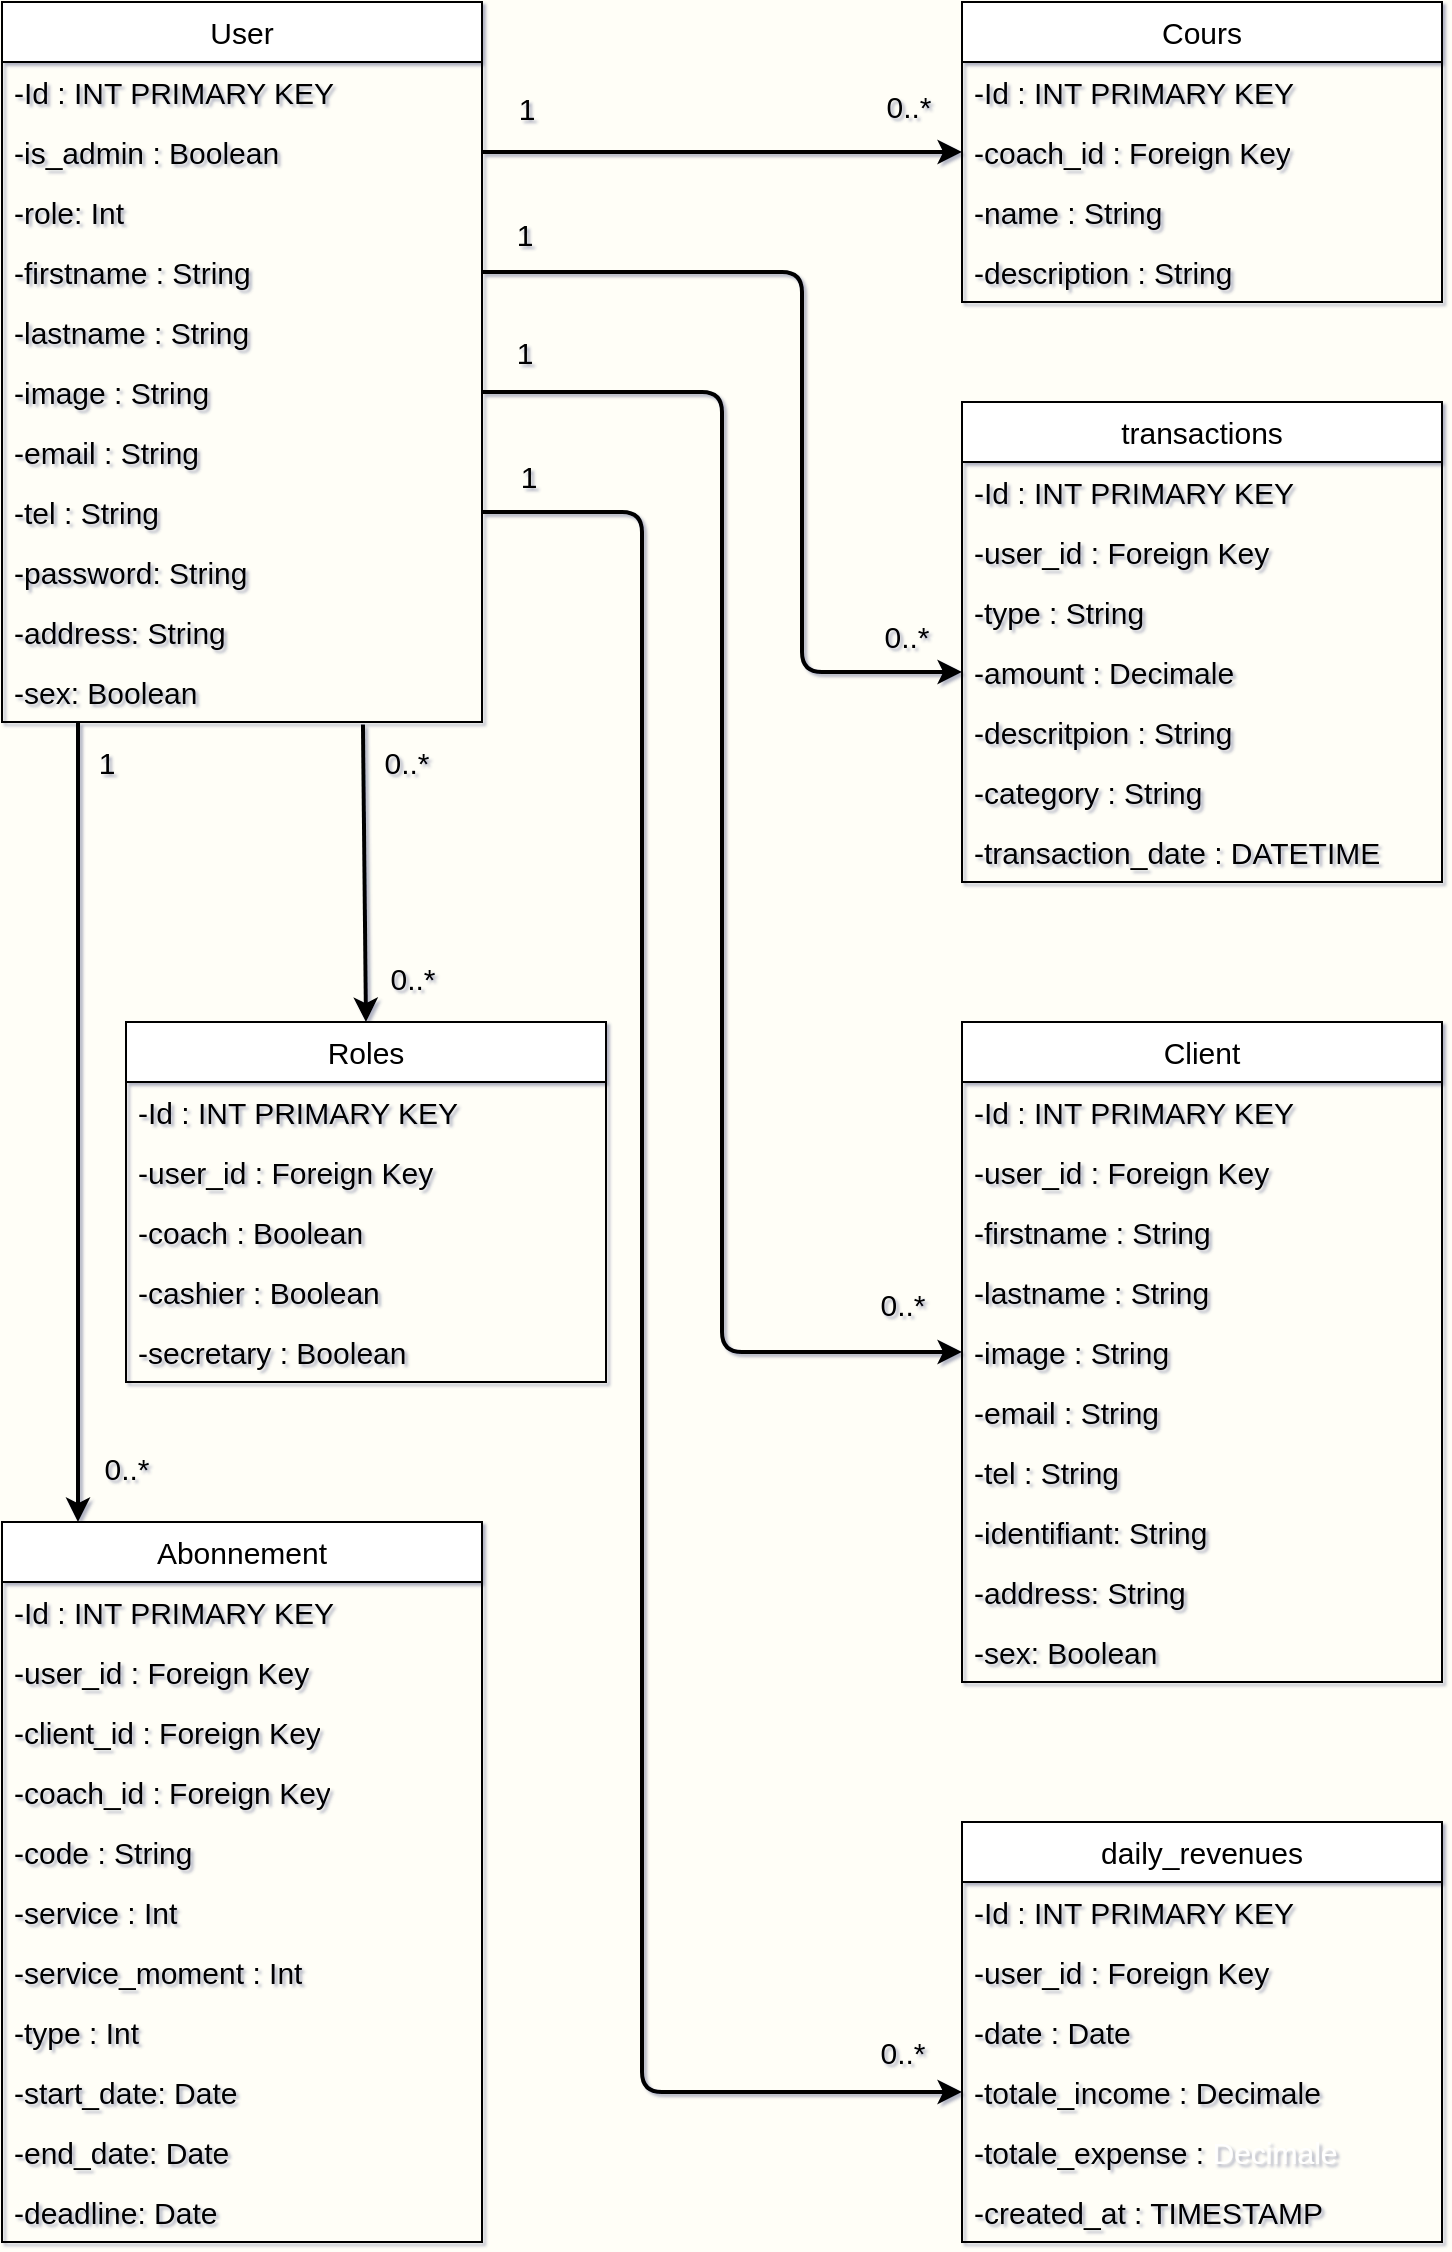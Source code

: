 <mxfile>
    <diagram id="Ua_fo4zepguwgVQzOqKs" name="Page-1">
        <mxGraphModel dx="878" dy="907" grid="0" gridSize="10" guides="1" tooltips="1" connect="1" arrows="1" fold="1" page="1" pageScale="1" pageWidth="827" pageHeight="1169" background="#FFFEF7" math="0" shadow="1">
            <root>
                <mxCell id="0"/>
                <mxCell id="1" parent="0"/>
                <mxCell id="78" style="edgeStyle=none;html=1;entryX=0.5;entryY=0;entryDx=0;entryDy=0;strokeWidth=2;" parent="1" edge="1">
                    <mxGeometry relative="1" as="geometry">
                        <mxPoint x="78.0" y="400.0" as="sourcePoint"/>
                        <mxPoint x="78.0" y="800" as="targetPoint"/>
                    </mxGeometry>
                </mxCell>
                <mxCell id="104" style="edgeStyle=none;html=1;entryX=0.5;entryY=0;entryDx=0;entryDy=0;exitX=0.752;exitY=1.041;exitDx=0;exitDy=0;exitPerimeter=0;strokeWidth=2;" edge="1" parent="1" source="22" target="97">
                    <mxGeometry relative="1" as="geometry">
                        <mxPoint x="224" y="402" as="sourcePoint"/>
                    </mxGeometry>
                </mxCell>
                <mxCell id="3" value="User" style="swimlane;fontStyle=0;childLayout=stackLayout;horizontal=1;startSize=30;horizontalStack=0;resizeParent=1;resizeParentMax=0;resizeLast=0;collapsible=1;marginBottom=0;whiteSpace=wrap;html=1;fontSize=15;" parent="1" vertex="1">
                    <mxGeometry x="40" y="40" width="240" height="360" as="geometry"/>
                </mxCell>
                <mxCell id="4" value="-Id : INT PRIMARY KEY" style="text;strokeColor=none;fillColor=none;align=left;verticalAlign=middle;spacingLeft=4;spacingRight=4;overflow=hidden;points=[[0,0.5],[1,0.5]];portConstraint=eastwest;rotatable=0;whiteSpace=wrap;html=1;fontSize=15;" parent="3" vertex="1">
                    <mxGeometry y="30" width="240" height="30" as="geometry"/>
                </mxCell>
                <mxCell id="11" value="&lt;span style=&quot;color: rgb(0, 0, 0);&quot;&gt;-is_admin : Boolean&lt;/span&gt;" style="text;strokeColor=none;fillColor=none;align=left;verticalAlign=middle;spacingLeft=4;spacingRight=4;overflow=hidden;points=[[0,0.5],[1,0.5]];portConstraint=eastwest;rotatable=0;whiteSpace=wrap;html=1;fontSize=15;" parent="3" vertex="1">
                    <mxGeometry y="60" width="240" height="30" as="geometry"/>
                </mxCell>
                <mxCell id="36" value="&lt;span style=&quot;color: rgb(0, 0, 0);&quot;&gt;-role: Int&lt;/span&gt;" style="text;strokeColor=none;fillColor=none;align=left;verticalAlign=middle;spacingLeft=4;spacingRight=4;overflow=hidden;points=[[0,0.5],[1,0.5]];portConstraint=eastwest;rotatable=0;whiteSpace=wrap;html=1;fontSize=15;" parent="3" vertex="1">
                    <mxGeometry y="90" width="240" height="30" as="geometry"/>
                </mxCell>
                <mxCell id="6" value="-firstname : String" style="text;strokeColor=none;fillColor=none;align=left;verticalAlign=middle;spacingLeft=4;spacingRight=4;overflow=hidden;points=[[0,0.5],[1,0.5]];portConstraint=eastwest;rotatable=0;whiteSpace=wrap;html=1;fontSize=15;" parent="3" vertex="1">
                    <mxGeometry y="120" width="240" height="30" as="geometry"/>
                </mxCell>
                <mxCell id="7" value="&lt;span style=&quot;color: rgb(0, 0, 0);&quot;&gt;-lastname : String&lt;/span&gt;" style="text;strokeColor=none;fillColor=none;align=left;verticalAlign=middle;spacingLeft=4;spacingRight=4;overflow=hidden;points=[[0,0.5],[1,0.5]];portConstraint=eastwest;rotatable=0;whiteSpace=wrap;html=1;fontSize=15;" parent="3" vertex="1">
                    <mxGeometry y="150" width="240" height="30" as="geometry"/>
                </mxCell>
                <mxCell id="24" value="&lt;span style=&quot;color: rgb(0, 0, 0);&quot;&gt;-image : String&lt;/span&gt;" style="text;strokeColor=none;fillColor=none;align=left;verticalAlign=middle;spacingLeft=4;spacingRight=4;overflow=hidden;points=[[0,0.5],[1,0.5]];portConstraint=eastwest;rotatable=0;whiteSpace=wrap;html=1;fontSize=15;" parent="3" vertex="1">
                    <mxGeometry y="180" width="240" height="30" as="geometry"/>
                </mxCell>
                <mxCell id="8" value="&lt;span style=&quot;color: rgb(0, 0, 0);&quot;&gt;-email : String&lt;/span&gt;" style="text;strokeColor=none;fillColor=none;align=left;verticalAlign=middle;spacingLeft=4;spacingRight=4;overflow=hidden;points=[[0,0.5],[1,0.5]];portConstraint=eastwest;rotatable=0;whiteSpace=wrap;html=1;fontSize=15;" parent="3" vertex="1">
                    <mxGeometry y="210" width="240" height="30" as="geometry"/>
                </mxCell>
                <mxCell id="9" value="&lt;span style=&quot;color: rgb(0, 0, 0);&quot;&gt;-tel : String&lt;/span&gt;" style="text;strokeColor=none;fillColor=none;align=left;verticalAlign=middle;spacingLeft=4;spacingRight=4;overflow=hidden;points=[[0,0.5],[1,0.5]];portConstraint=eastwest;rotatable=0;whiteSpace=wrap;html=1;fontSize=15;" parent="3" vertex="1">
                    <mxGeometry y="240" width="240" height="30" as="geometry"/>
                </mxCell>
                <mxCell id="10" value="&lt;span style=&quot;color: rgb(0, 0, 0);&quot;&gt;-password: String&lt;/span&gt;" style="text;strokeColor=none;fillColor=none;align=left;verticalAlign=middle;spacingLeft=4;spacingRight=4;overflow=hidden;points=[[0,0.5],[1,0.5]];portConstraint=eastwest;rotatable=0;whiteSpace=wrap;html=1;fontSize=15;" parent="3" vertex="1">
                    <mxGeometry y="270" width="240" height="30" as="geometry"/>
                </mxCell>
                <mxCell id="12" value="&lt;span style=&quot;color: rgb(0, 0, 0);&quot;&gt;-address: String&lt;/span&gt;" style="text;strokeColor=none;fillColor=none;align=left;verticalAlign=middle;spacingLeft=4;spacingRight=4;overflow=hidden;points=[[0,0.5],[1,0.5]];portConstraint=eastwest;rotatable=0;whiteSpace=wrap;html=1;fontSize=15;" parent="3" vertex="1">
                    <mxGeometry y="300" width="240" height="30" as="geometry"/>
                </mxCell>
                <mxCell id="22" value="&lt;span style=&quot;color: rgb(0, 0, 0);&quot;&gt;-sex: Boolean&lt;/span&gt;" style="text;strokeColor=none;fillColor=none;align=left;verticalAlign=middle;spacingLeft=4;spacingRight=4;overflow=hidden;points=[[0,0.5],[1,0.5]];portConstraint=eastwest;rotatable=0;whiteSpace=wrap;html=1;fontSize=15;" parent="3" vertex="1">
                    <mxGeometry y="330" width="240" height="30" as="geometry"/>
                </mxCell>
                <mxCell id="13" value="Client" style="swimlane;fontStyle=0;childLayout=stackLayout;horizontal=1;startSize=30;horizontalStack=0;resizeParent=1;resizeParentMax=0;resizeLast=0;collapsible=1;marginBottom=0;whiteSpace=wrap;html=1;fontSize=15;" parent="1" vertex="1">
                    <mxGeometry x="520" y="550" width="240" height="330" as="geometry"/>
                </mxCell>
                <mxCell id="14" value="-Id : INT PRIMARY KEY" style="text;strokeColor=none;fillColor=none;align=left;verticalAlign=middle;spacingLeft=4;spacingRight=4;overflow=hidden;points=[[0,0.5],[1,0.5]];portConstraint=eastwest;rotatable=0;whiteSpace=wrap;html=1;fontSize=15;" parent="13" vertex="1">
                    <mxGeometry y="30" width="240" height="30" as="geometry"/>
                </mxCell>
                <mxCell id="77" value="-user_id : Foreign Key" style="text;strokeColor=none;fillColor=none;align=left;verticalAlign=middle;spacingLeft=4;spacingRight=4;overflow=hidden;points=[[0,0.5],[1,0.5]];portConstraint=eastwest;rotatable=0;whiteSpace=wrap;html=1;fontSize=15;" parent="13" vertex="1">
                    <mxGeometry y="60" width="240" height="30" as="geometry"/>
                </mxCell>
                <mxCell id="16" value="-firstname : String" style="text;strokeColor=none;fillColor=none;align=left;verticalAlign=middle;spacingLeft=4;spacingRight=4;overflow=hidden;points=[[0,0.5],[1,0.5]];portConstraint=eastwest;rotatable=0;whiteSpace=wrap;html=1;fontSize=15;" parent="13" vertex="1">
                    <mxGeometry y="90" width="240" height="30" as="geometry"/>
                </mxCell>
                <mxCell id="17" value="&lt;span style=&quot;color: rgb(0, 0, 0);&quot;&gt;-lastname : String&lt;/span&gt;" style="text;strokeColor=none;fillColor=none;align=left;verticalAlign=middle;spacingLeft=4;spacingRight=4;overflow=hidden;points=[[0,0.5],[1,0.5]];portConstraint=eastwest;rotatable=0;whiteSpace=wrap;html=1;fontSize=15;" parent="13" vertex="1">
                    <mxGeometry y="120" width="240" height="30" as="geometry"/>
                </mxCell>
                <mxCell id="25" value="&lt;span style=&quot;color: rgb(0, 0, 0);&quot;&gt;-image : String&lt;/span&gt;" style="text;strokeColor=none;fillColor=none;align=left;verticalAlign=middle;spacingLeft=4;spacingRight=4;overflow=hidden;points=[[0,0.5],[1,0.5]];portConstraint=eastwest;rotatable=0;whiteSpace=wrap;html=1;fontSize=15;" parent="13" vertex="1">
                    <mxGeometry y="150" width="240" height="30" as="geometry"/>
                </mxCell>
                <mxCell id="18" value="&lt;span style=&quot;color: rgb(0, 0, 0);&quot;&gt;-email : String&lt;/span&gt;" style="text;strokeColor=none;fillColor=none;align=left;verticalAlign=middle;spacingLeft=4;spacingRight=4;overflow=hidden;points=[[0,0.5],[1,0.5]];portConstraint=eastwest;rotatable=0;whiteSpace=wrap;html=1;fontSize=15;" parent="13" vertex="1">
                    <mxGeometry y="180" width="240" height="30" as="geometry"/>
                </mxCell>
                <mxCell id="19" value="&lt;span style=&quot;color: rgb(0, 0, 0);&quot;&gt;-tel : String&lt;/span&gt;" style="text;strokeColor=none;fillColor=none;align=left;verticalAlign=middle;spacingLeft=4;spacingRight=4;overflow=hidden;points=[[0,0.5],[1,0.5]];portConstraint=eastwest;rotatable=0;whiteSpace=wrap;html=1;fontSize=15;" parent="13" vertex="1">
                    <mxGeometry y="210" width="240" height="30" as="geometry"/>
                </mxCell>
                <mxCell id="20" value="&lt;span style=&quot;color: rgb(0, 0, 0);&quot;&gt;-identifiant: String&lt;/span&gt;" style="text;strokeColor=none;fillColor=none;align=left;verticalAlign=middle;spacingLeft=4;spacingRight=4;overflow=hidden;points=[[0,0.5],[1,0.5]];portConstraint=eastwest;rotatable=0;whiteSpace=wrap;html=1;fontSize=15;" parent="13" vertex="1">
                    <mxGeometry y="240" width="240" height="30" as="geometry"/>
                </mxCell>
                <mxCell id="21" value="&lt;span style=&quot;color: rgb(0, 0, 0);&quot;&gt;-address: String&lt;/span&gt;" style="text;strokeColor=none;fillColor=none;align=left;verticalAlign=middle;spacingLeft=4;spacingRight=4;overflow=hidden;points=[[0,0.5],[1,0.5]];portConstraint=eastwest;rotatable=0;whiteSpace=wrap;html=1;fontSize=15;" parent="13" vertex="1">
                    <mxGeometry y="270" width="240" height="30" as="geometry"/>
                </mxCell>
                <mxCell id="23" value="&lt;span style=&quot;color: rgb(0, 0, 0);&quot;&gt;-sex: Boolean&lt;/span&gt;" style="text;strokeColor=none;fillColor=none;align=left;verticalAlign=middle;spacingLeft=4;spacingRight=4;overflow=hidden;points=[[0,0.5],[1,0.5]];portConstraint=eastwest;rotatable=0;whiteSpace=wrap;html=1;fontSize=15;" parent="13" vertex="1">
                    <mxGeometry y="300" width="240" height="30" as="geometry"/>
                </mxCell>
                <mxCell id="37" value="Abonnement" style="swimlane;fontStyle=0;childLayout=stackLayout;horizontal=1;startSize=30;horizontalStack=0;resizeParent=1;resizeParentMax=0;resizeLast=0;collapsible=1;marginBottom=0;whiteSpace=wrap;html=1;fontSize=15;" parent="1" vertex="1">
                    <mxGeometry x="40" y="800" width="240" height="360" as="geometry"/>
                </mxCell>
                <mxCell id="38" value="-Id : INT PRIMARY KEY" style="text;strokeColor=none;fillColor=none;align=left;verticalAlign=middle;spacingLeft=4;spacingRight=4;overflow=hidden;points=[[0,0.5],[1,0.5]];portConstraint=eastwest;rotatable=0;whiteSpace=wrap;html=1;fontSize=15;" parent="37" vertex="1">
                    <mxGeometry y="30" width="240" height="30" as="geometry"/>
                </mxCell>
                <mxCell id="68" value="-user_id : Foreign Key" style="text;strokeColor=none;fillColor=none;align=left;verticalAlign=middle;spacingLeft=4;spacingRight=4;overflow=hidden;points=[[0,0.5],[1,0.5]];portConstraint=eastwest;rotatable=0;whiteSpace=wrap;html=1;fontSize=15;" parent="37" vertex="1">
                    <mxGeometry y="60" width="240" height="30" as="geometry"/>
                </mxCell>
                <mxCell id="42" value="-client_id : Foreign Key" style="text;strokeColor=none;fillColor=none;align=left;verticalAlign=middle;spacingLeft=4;spacingRight=4;overflow=hidden;points=[[0,0.5],[1,0.5]];portConstraint=eastwest;rotatable=0;whiteSpace=wrap;html=1;fontSize=15;" parent="37" vertex="1">
                    <mxGeometry y="90" width="240" height="30" as="geometry"/>
                </mxCell>
                <mxCell id="41" value="-coach_id : Foreign Key" style="text;strokeColor=none;fillColor=none;align=left;verticalAlign=middle;spacingLeft=4;spacingRight=4;overflow=hidden;points=[[0,0.5],[1,0.5]];portConstraint=eastwest;rotatable=0;whiteSpace=wrap;html=1;fontSize=15;" parent="37" vertex="1">
                    <mxGeometry y="120" width="240" height="30" as="geometry"/>
                </mxCell>
                <mxCell id="39" value="-code : String" style="text;strokeColor=none;fillColor=none;align=left;verticalAlign=middle;spacingLeft=4;spacingRight=4;overflow=hidden;points=[[0,0.5],[1,0.5]];portConstraint=eastwest;rotatable=0;whiteSpace=wrap;html=1;fontSize=15;" parent="37" vertex="1">
                    <mxGeometry y="150" width="240" height="30" as="geometry"/>
                </mxCell>
                <mxCell id="56" value="-service : Int" style="text;strokeColor=none;fillColor=none;align=left;verticalAlign=middle;spacingLeft=4;spacingRight=4;overflow=hidden;points=[[0,0.5],[1,0.5]];portConstraint=eastwest;rotatable=0;whiteSpace=wrap;html=1;fontSize=15;" parent="37" vertex="1">
                    <mxGeometry y="180" width="240" height="30" as="geometry"/>
                </mxCell>
                <mxCell id="57" value="-service_moment : Int" style="text;strokeColor=none;fillColor=none;align=left;verticalAlign=middle;spacingLeft=4;spacingRight=4;overflow=hidden;points=[[0,0.5],[1,0.5]];portConstraint=eastwest;rotatable=0;whiteSpace=wrap;html=1;fontSize=15;" parent="37" vertex="1">
                    <mxGeometry y="210" width="240" height="30" as="geometry"/>
                </mxCell>
                <mxCell id="40" value="-type : Int" style="text;strokeColor=none;fillColor=none;align=left;verticalAlign=middle;spacingLeft=4;spacingRight=4;overflow=hidden;points=[[0,0.5],[1,0.5]];portConstraint=eastwest;rotatable=0;whiteSpace=wrap;html=1;fontSize=15;" parent="37" vertex="1">
                    <mxGeometry y="240" width="240" height="30" as="geometry"/>
                </mxCell>
                <mxCell id="43" value="-start_date: Date" style="text;strokeColor=none;fillColor=none;align=left;verticalAlign=middle;spacingLeft=4;spacingRight=4;overflow=hidden;points=[[0,0.5],[1,0.5]];portConstraint=eastwest;rotatable=0;whiteSpace=wrap;html=1;fontSize=15;" parent="37" vertex="1">
                    <mxGeometry y="270" width="240" height="30" as="geometry"/>
                </mxCell>
                <mxCell id="44" value="-end_date: Date" style="text;strokeColor=none;fillColor=none;align=left;verticalAlign=middle;spacingLeft=4;spacingRight=4;overflow=hidden;points=[[0,0.5],[1,0.5]];portConstraint=eastwest;rotatable=0;whiteSpace=wrap;html=1;fontSize=15;" parent="37" vertex="1">
                    <mxGeometry y="300" width="240" height="30" as="geometry"/>
                </mxCell>
                <mxCell id="45" value="-deadline: Date" style="text;strokeColor=none;fillColor=none;align=left;verticalAlign=middle;spacingLeft=4;spacingRight=4;overflow=hidden;points=[[0,0.5],[1,0.5]];portConstraint=eastwest;rotatable=0;whiteSpace=wrap;html=1;fontSize=15;" parent="37" vertex="1">
                    <mxGeometry y="330" width="240" height="30" as="geometry"/>
                </mxCell>
                <mxCell id="46" value="Cours" style="swimlane;fontStyle=0;childLayout=stackLayout;horizontal=1;startSize=30;horizontalStack=0;resizeParent=1;resizeParentMax=0;resizeLast=0;collapsible=1;marginBottom=0;whiteSpace=wrap;html=1;fontSize=15;" parent="1" vertex="1">
                    <mxGeometry x="520" y="40" width="240" height="150" as="geometry"/>
                </mxCell>
                <mxCell id="47" value="-Id : INT PRIMARY KEY" style="text;strokeColor=none;fillColor=none;align=left;verticalAlign=middle;spacingLeft=4;spacingRight=4;overflow=hidden;points=[[0,0.5],[1,0.5]];portConstraint=eastwest;rotatable=0;whiteSpace=wrap;html=1;fontSize=15;" parent="46" vertex="1">
                    <mxGeometry y="30" width="240" height="30" as="geometry"/>
                </mxCell>
                <mxCell id="49" value="-coach_id : Foreign Key" style="text;strokeColor=none;fillColor=none;align=left;verticalAlign=middle;spacingLeft=4;spacingRight=4;overflow=hidden;points=[[0,0.5],[1,0.5]];portConstraint=eastwest;rotatable=0;whiteSpace=wrap;html=1;fontSize=15;" parent="46" vertex="1">
                    <mxGeometry y="60" width="240" height="30" as="geometry"/>
                </mxCell>
                <mxCell id="50" value="-name : String" style="text;strokeColor=none;fillColor=none;align=left;verticalAlign=middle;spacingLeft=4;spacingRight=4;overflow=hidden;points=[[0,0.5],[1,0.5]];portConstraint=eastwest;rotatable=0;whiteSpace=wrap;html=1;fontSize=15;" parent="46" vertex="1">
                    <mxGeometry y="90" width="240" height="30" as="geometry"/>
                </mxCell>
                <mxCell id="55" value="-description : String" style="text;strokeColor=none;fillColor=none;align=left;verticalAlign=middle;spacingLeft=4;spacingRight=4;overflow=hidden;points=[[0,0.5],[1,0.5]];portConstraint=eastwest;rotatable=0;whiteSpace=wrap;html=1;fontSize=15;" parent="46" vertex="1">
                    <mxGeometry y="120" width="240" height="30" as="geometry"/>
                </mxCell>
                <mxCell id="58" value="transactions" style="swimlane;fontStyle=0;childLayout=stackLayout;horizontal=1;startSize=30;horizontalStack=0;resizeParent=1;resizeParentMax=0;resizeLast=0;collapsible=1;marginBottom=0;whiteSpace=wrap;html=1;fontSize=15;" parent="1" vertex="1">
                    <mxGeometry x="520" y="240" width="240" height="240" as="geometry"/>
                </mxCell>
                <mxCell id="59" value="-Id : INT PRIMARY KEY" style="text;strokeColor=none;fillColor=none;align=left;verticalAlign=middle;spacingLeft=4;spacingRight=4;overflow=hidden;points=[[0,0.5],[1,0.5]];portConstraint=eastwest;rotatable=0;whiteSpace=wrap;html=1;fontSize=15;" parent="58" vertex="1">
                    <mxGeometry y="30" width="240" height="30" as="geometry"/>
                </mxCell>
                <mxCell id="67" value="-user_id : Foreign Key" style="text;strokeColor=none;fillColor=none;align=left;verticalAlign=middle;spacingLeft=4;spacingRight=4;overflow=hidden;points=[[0,0.5],[1,0.5]];portConstraint=eastwest;rotatable=0;whiteSpace=wrap;html=1;fontSize=15;" parent="58" vertex="1">
                    <mxGeometry y="60" width="240" height="30" as="geometry"/>
                </mxCell>
                <mxCell id="61" value="-type : String" style="text;strokeColor=none;fillColor=none;align=left;verticalAlign=middle;spacingLeft=4;spacingRight=4;overflow=hidden;points=[[0,0.5],[1,0.5]];portConstraint=eastwest;rotatable=0;whiteSpace=wrap;html=1;fontSize=15;" parent="58" vertex="1">
                    <mxGeometry y="90" width="240" height="30" as="geometry"/>
                </mxCell>
                <mxCell id="63" value="-amount : Decimale" style="text;strokeColor=none;fillColor=none;align=left;verticalAlign=middle;spacingLeft=4;spacingRight=4;overflow=hidden;points=[[0,0.5],[1,0.5]];portConstraint=eastwest;rotatable=0;whiteSpace=wrap;html=1;fontSize=15;" parent="58" vertex="1">
                    <mxGeometry y="120" width="240" height="30" as="geometry"/>
                </mxCell>
                <mxCell id="64" value="-descritpion : String" style="text;strokeColor=none;fillColor=none;align=left;verticalAlign=middle;spacingLeft=4;spacingRight=4;overflow=hidden;points=[[0,0.5],[1,0.5]];portConstraint=eastwest;rotatable=0;whiteSpace=wrap;html=1;fontSize=15;" parent="58" vertex="1">
                    <mxGeometry y="150" width="240" height="30" as="geometry"/>
                </mxCell>
                <mxCell id="65" value="-category : String" style="text;strokeColor=none;fillColor=none;align=left;verticalAlign=middle;spacingLeft=4;spacingRight=4;overflow=hidden;points=[[0,0.5],[1,0.5]];portConstraint=eastwest;rotatable=0;whiteSpace=wrap;html=1;fontSize=15;" parent="58" vertex="1">
                    <mxGeometry y="180" width="240" height="30" as="geometry"/>
                </mxCell>
                <mxCell id="66" value="-transaction_date : DATETIME" style="text;strokeColor=none;fillColor=none;align=left;verticalAlign=middle;spacingLeft=4;spacingRight=4;overflow=hidden;points=[[0,0.5],[1,0.5]];portConstraint=eastwest;rotatable=0;whiteSpace=wrap;html=1;fontSize=15;" parent="58" vertex="1">
                    <mxGeometry y="210" width="240" height="30" as="geometry"/>
                </mxCell>
                <mxCell id="69" value="daily_revenues" style="swimlane;fontStyle=0;childLayout=stackLayout;horizontal=1;startSize=30;horizontalStack=0;resizeParent=1;resizeParentMax=0;resizeLast=0;collapsible=1;marginBottom=0;whiteSpace=wrap;html=1;fontSize=15;" parent="1" vertex="1">
                    <mxGeometry x="520" y="950" width="240" height="210" as="geometry"/>
                </mxCell>
                <mxCell id="70" value="-Id : INT PRIMARY KEY" style="text;strokeColor=none;fillColor=none;align=left;verticalAlign=middle;spacingLeft=4;spacingRight=4;overflow=hidden;points=[[0,0.5],[1,0.5]];portConstraint=eastwest;rotatable=0;whiteSpace=wrap;html=1;fontSize=15;" parent="69" vertex="1">
                    <mxGeometry y="30" width="240" height="30" as="geometry"/>
                </mxCell>
                <mxCell id="79" value="-user_id : Foreign Key" style="text;strokeColor=none;fillColor=none;align=left;verticalAlign=middle;spacingLeft=4;spacingRight=4;overflow=hidden;points=[[0,0.5],[1,0.5]];portConstraint=eastwest;rotatable=0;whiteSpace=wrap;html=1;fontSize=15;" parent="69" vertex="1">
                    <mxGeometry y="60" width="240" height="30" as="geometry"/>
                </mxCell>
                <mxCell id="71" value="-date : Date" style="text;strokeColor=none;fillColor=none;align=left;verticalAlign=middle;spacingLeft=4;spacingRight=4;overflow=hidden;points=[[0,0.5],[1,0.5]];portConstraint=eastwest;rotatable=0;whiteSpace=wrap;html=1;fontSize=15;" parent="69" vertex="1">
                    <mxGeometry y="90" width="240" height="30" as="geometry"/>
                </mxCell>
                <mxCell id="72" value="-totale_income : Decimale" style="text;strokeColor=none;fillColor=none;align=left;verticalAlign=middle;spacingLeft=4;spacingRight=4;overflow=hidden;points=[[0,0.5],[1,0.5]];portConstraint=eastwest;rotatable=0;whiteSpace=wrap;html=1;fontSize=15;" parent="69" vertex="1">
                    <mxGeometry y="120" width="240" height="30" as="geometry"/>
                </mxCell>
                <mxCell id="73" value="-totale_expense :&amp;nbsp;&lt;span&gt;&lt;font style=&quot;color: light-dark(rgb(255, 255, 255), rgb(255, 255, 255));&quot;&gt;Decimale&lt;/font&gt;&lt;/span&gt;" style="text;strokeColor=none;fillColor=none;align=left;verticalAlign=middle;spacingLeft=4;spacingRight=4;overflow=hidden;points=[[0,0.5],[1,0.5]];portConstraint=eastwest;rotatable=0;whiteSpace=wrap;html=1;fontSize=15;" parent="69" vertex="1">
                    <mxGeometry y="150" width="240" height="30" as="geometry"/>
                </mxCell>
                <mxCell id="74" value="-created_at : TIMESTAMP" style="text;strokeColor=none;fillColor=none;align=left;verticalAlign=middle;spacingLeft=4;spacingRight=4;overflow=hidden;points=[[0,0.5],[1,0.5]];portConstraint=eastwest;rotatable=0;whiteSpace=wrap;html=1;fontSize=15;" parent="69" vertex="1">
                    <mxGeometry y="180" width="240" height="30" as="geometry"/>
                </mxCell>
                <mxCell id="81" style="edgeStyle=none;html=1;entryX=0;entryY=0.5;entryDx=0;entryDy=0;strokeWidth=2;" parent="1" source="11" target="49" edge="1">
                    <mxGeometry relative="1" as="geometry"/>
                </mxCell>
                <mxCell id="82" style="edgeStyle=none;html=1;entryX=0;entryY=0.5;entryDx=0;entryDy=0;exitX=1;exitY=0.5;exitDx=0;exitDy=0;strokeWidth=2;" parent="1" source="6" target="63" edge="1">
                    <mxGeometry relative="1" as="geometry">
                        <Array as="points">
                            <mxPoint x="440" y="175"/>
                            <mxPoint x="440" y="375"/>
                        </Array>
                    </mxGeometry>
                </mxCell>
                <mxCell id="83" style="edgeStyle=none;html=1;entryX=0;entryY=0.5;entryDx=0;entryDy=0;exitX=1;exitY=0.5;exitDx=0;exitDy=0;strokeWidth=2;" parent="1" source="24" target="25" edge="1">
                    <mxGeometry relative="1" as="geometry">
                        <Array as="points">
                            <mxPoint x="400" y="235"/>
                            <mxPoint x="400" y="715"/>
                        </Array>
                    </mxGeometry>
                </mxCell>
                <mxCell id="84" style="edgeStyle=none;html=1;entryX=0;entryY=0.5;entryDx=0;entryDy=0;exitX=1;exitY=0.5;exitDx=0;exitDy=0;strokeWidth=2;" parent="1" source="9" target="72" edge="1">
                    <mxGeometry relative="1" as="geometry">
                        <Array as="points">
                            <mxPoint x="360" y="295"/>
                            <mxPoint x="360" y="1085"/>
                        </Array>
                    </mxGeometry>
                </mxCell>
                <mxCell id="86" value="0..*" style="text;html=1;align=center;verticalAlign=middle;resizable=0;points=[];autosize=1;strokeWidth=1;fontSize=15;" parent="1" vertex="1">
                    <mxGeometry x="77" y="758" width="50" height="30" as="geometry"/>
                </mxCell>
                <mxCell id="87" value="1" style="text;html=1;align=center;verticalAlign=middle;resizable=0;points=[];autosize=1;strokeWidth=1;fontSize=15;" parent="1" vertex="1">
                    <mxGeometry x="77" y="405" width="30" height="30" as="geometry"/>
                </mxCell>
                <mxCell id="88" value="1" style="text;html=1;align=center;verticalAlign=middle;resizable=0;points=[];autosize=1;strokeWidth=1;fontSize=15;" parent="1" vertex="1">
                    <mxGeometry x="287" y="78" width="30" height="30" as="geometry"/>
                </mxCell>
                <mxCell id="89" value="0..*" style="text;html=1;align=center;verticalAlign=middle;resizable=0;points=[];autosize=1;strokeWidth=1;fontSize=15;" parent="1" vertex="1">
                    <mxGeometry x="468" y="77" width="50" height="30" as="geometry"/>
                </mxCell>
                <mxCell id="90" value="1" style="text;html=1;align=center;verticalAlign=middle;resizable=0;points=[];autosize=1;strokeWidth=1;fontSize=15;" parent="1" vertex="1">
                    <mxGeometry x="286" y="141" width="30" height="30" as="geometry"/>
                </mxCell>
                <mxCell id="91" value="0..*" style="text;html=1;align=center;verticalAlign=middle;resizable=0;points=[];autosize=1;strokeWidth=1;fontSize=15;" parent="1" vertex="1">
                    <mxGeometry x="467" y="342" width="50" height="30" as="geometry"/>
                </mxCell>
                <mxCell id="93" value="1" style="text;html=1;align=center;verticalAlign=middle;resizable=0;points=[];autosize=1;strokeWidth=1;fontSize=15;" parent="1" vertex="1">
                    <mxGeometry x="286" y="200" width="30" height="30" as="geometry"/>
                </mxCell>
                <mxCell id="94" value="0..*" style="text;html=1;align=center;verticalAlign=middle;resizable=0;points=[];autosize=1;strokeWidth=1;fontSize=15;" parent="1" vertex="1">
                    <mxGeometry x="465" y="676" width="50" height="30" as="geometry"/>
                </mxCell>
                <mxCell id="95" value="0..*" style="text;html=1;align=center;verticalAlign=middle;resizable=0;points=[];autosize=1;strokeWidth=1;fontSize=15;" parent="1" vertex="1">
                    <mxGeometry x="465" y="1050" width="50" height="30" as="geometry"/>
                </mxCell>
                <mxCell id="96" value="1" style="text;html=1;align=center;verticalAlign=middle;resizable=0;points=[];autosize=1;strokeWidth=1;fontSize=15;" parent="1" vertex="1">
                    <mxGeometry x="288" y="262" width="30" height="30" as="geometry"/>
                </mxCell>
                <mxCell id="97" value="Roles" style="swimlane;fontStyle=0;childLayout=stackLayout;horizontal=1;startSize=30;horizontalStack=0;resizeParent=1;resizeParentMax=0;resizeLast=0;collapsible=1;marginBottom=0;whiteSpace=wrap;html=1;fontSize=15;" vertex="1" parent="1">
                    <mxGeometry x="102" y="550" width="240" height="180" as="geometry"/>
                </mxCell>
                <mxCell id="98" value="-Id : INT PRIMARY KEY" style="text;strokeColor=none;fillColor=none;align=left;verticalAlign=middle;spacingLeft=4;spacingRight=4;overflow=hidden;points=[[0,0.5],[1,0.5]];portConstraint=eastwest;rotatable=0;whiteSpace=wrap;html=1;fontSize=15;" vertex="1" parent="97">
                    <mxGeometry y="30" width="240" height="30" as="geometry"/>
                </mxCell>
                <mxCell id="99" value="-user_id : Foreign Key" style="text;strokeColor=none;fillColor=none;align=left;verticalAlign=middle;spacingLeft=4;spacingRight=4;overflow=hidden;points=[[0,0.5],[1,0.5]];portConstraint=eastwest;rotatable=0;whiteSpace=wrap;html=1;fontSize=15;" vertex="1" parent="97">
                    <mxGeometry y="60" width="240" height="30" as="geometry"/>
                </mxCell>
                <mxCell id="100" value="-coach : Boolean" style="text;strokeColor=none;fillColor=none;align=left;verticalAlign=middle;spacingLeft=4;spacingRight=4;overflow=hidden;points=[[0,0.5],[1,0.5]];portConstraint=eastwest;rotatable=0;whiteSpace=wrap;html=1;fontSize=15;" vertex="1" parent="97">
                    <mxGeometry y="90" width="240" height="30" as="geometry"/>
                </mxCell>
                <mxCell id="102" value="-cashier : Boolean" style="text;strokeColor=none;fillColor=none;align=left;verticalAlign=middle;spacingLeft=4;spacingRight=4;overflow=hidden;points=[[0,0.5],[1,0.5]];portConstraint=eastwest;rotatable=0;whiteSpace=wrap;html=1;fontSize=15;" vertex="1" parent="97">
                    <mxGeometry y="120" width="240" height="30" as="geometry"/>
                </mxCell>
                <mxCell id="103" value="-secretary : Boolean" style="text;strokeColor=none;fillColor=none;align=left;verticalAlign=middle;spacingLeft=4;spacingRight=4;overflow=hidden;points=[[0,0.5],[1,0.5]];portConstraint=eastwest;rotatable=0;whiteSpace=wrap;html=1;fontSize=15;" vertex="1" parent="97">
                    <mxGeometry y="150" width="240" height="30" as="geometry"/>
                </mxCell>
                <mxCell id="105" value="0..*" style="text;html=1;align=center;verticalAlign=middle;resizable=0;points=[];autosize=1;strokeWidth=1;fontSize=15;" vertex="1" parent="1">
                    <mxGeometry x="221" y="405" width="41" height="30" as="geometry"/>
                </mxCell>
                <mxCell id="106" value="0..*" style="text;html=1;align=center;verticalAlign=middle;resizable=0;points=[];autosize=1;strokeWidth=1;fontSize=15;" vertex="1" parent="1">
                    <mxGeometry x="224" y="513" width="41" height="30" as="geometry"/>
                </mxCell>
            </root>
        </mxGraphModel>
    </diagram>
</mxfile>